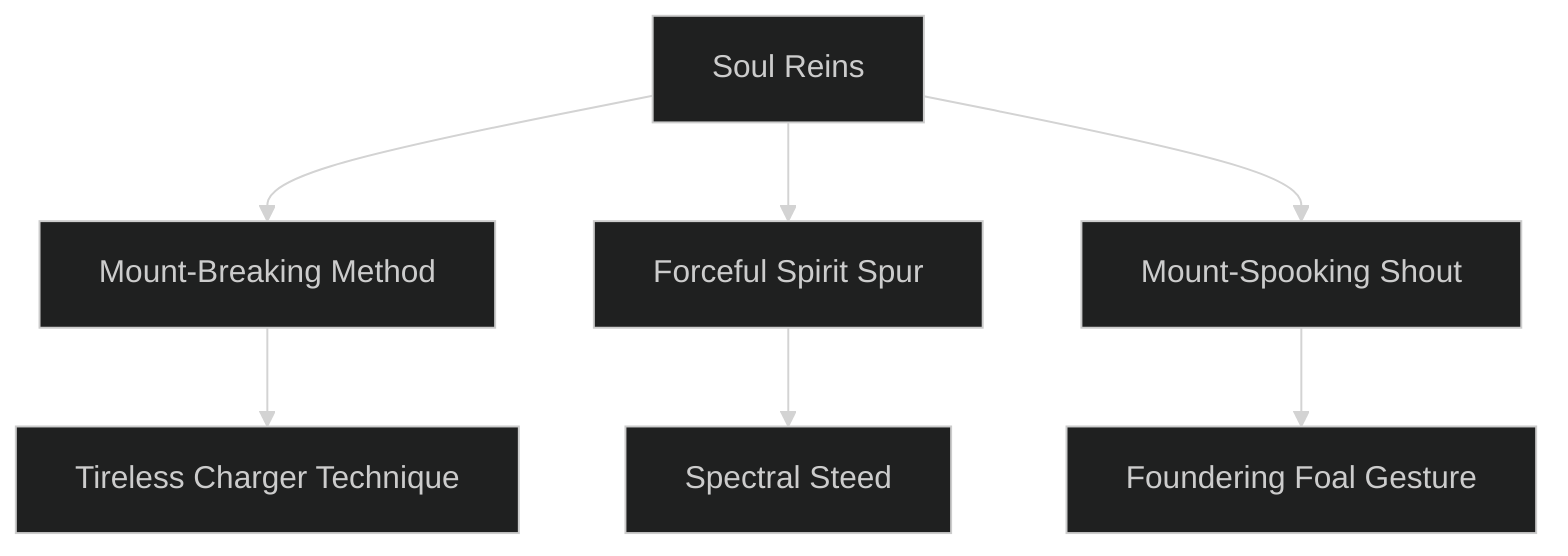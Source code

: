 ---
config:
  theme: dark
---
flowchart TD

    soul_reins[Soul Reins]
    click soul_reins callback "
        Soul Reins<br>
        <br>
        Cost: 1 mote per point<br>
        Duration: One scene<br>
        Type: Simple<br>
        Minimum Ride: 2<br>
        Minimum Essence: 1<br>
        Prerequisite Charms: None<br>
        <br>
        A character with this Charm can subdue a mount
        with his supernatural will. For every mote spent, the
        targeted animal has its Control Rating reduced by one
        point. If this reduces the steed’s Control Rating to zero, it
        obeys unhesitatingly and will jump to its death if so
        directed. Mounts tamed with this Charm only obey the
        Exalt. All other characters must contend with the beast’s
        normal Control Rating. Soul Reins only affects animals
        trained for riding — characters cannot jump on the back
        of a wild tyrant lizard and expect compliance.
        "

    mount_breaking_method[Mount-Breaking Method]
    soul_reins --> mount_breaking_method
    click mount_breaking_method callback "
        Mount-Breaking Method<br>
        <br>
        Cost: 10 motes, 1 Willpower<br>
        Duration: One scene<br>
        Type: Simple<br>
        Minimum Ride: 4<br>
        Minimum Essence: 2<br>
        Prerequisite Charms: Soul Reins<br>
        <br>
        Similar to Soul Reins, this Charm allows a deathknight
        to dominate a steed and subsume its will to her own. Unlike
        the lesser Charm, however, the effects of Mount-Breaking
        Method are permanent. The character’s player rolls Strength
        + Ride against a difficulty of the animal’s Control Rating.
        Each success permanently reduces the mount’s Control
        Rating by one point, to a minimum score of one. If the
        Abyssal’s player actually rolls enough successes to reduce a
        Control Rating to zero, the beast gains immunity to terror
        when ridden by the Exalt. Although the final outcome is a
        foregone conclusion based on the results of the roll, the
        character must still spend the rest of the scene aggressively
        taming her steed. Unless this roll is botched, the Exalt will
        not suffer injury during the training session. This Charm
        actually weakens the spirit of the beast rather than simply
        compelling obedience, so the mount’s new Control Rating
        applies to all riders. Mount-Breaking Method may affect any
        animal that can possibly be trained to accept a rider, even
        dangerous beasts such as hybroc and bear. The character
        must have a permanent Essence of 3 or higher to train exotic
        or deadly animals, however.
        "

    tireless_charger_technique[Tireless Charger Technique]
    mount_breaking_method --> tireless_charger_technique
    click tireless_charger_technique callback "
        Tireless Charger Technique<br>
        <br>
        Cost: 6 motes, 1 Willpower<br>
        Duration: Varies<br>
        Type: Simple<br>
        Minimum Ride: 5<br>
        Minimum Essence: 2<br>
        Prerequisite Charms: Mount-Breaking Method<br>
        <br>
        With this Charm, a mounted character can briefly
        sustain and push his horse with raw Essence. Tireless
        Charger Technique lasts until the Abyssal dismounts or a
        number of hours have passed equal to the deathknight’s
        Ride score. Enchanted steeds have boundless energy and
        never need to stop for food or water. However, the necrotic
        Essence powering this Charm also eats at the animal’s life
        force. For every hour or fraction thereof that the Charm is
        maintained, the horse suffers one level of unsoakable
        lethal damage. This damage is deferred until the Charm
        ends. After a horse suffers injury from this Charm, it
        cannot be safely re-enchanted with this Charm until it
        fully heals its wounds. Doing otherwise allows the horse to
        act at full strength again, but immediately kills the mount
        when the forced march ends.
        "

    forceful_spirit_spur[Forceful Spirit Spur]
    soul_reins --> forceful_spirit_spur
    click forceful_spirit_spur callback "
        Forceful Spirit Spur<br>
        <br>
        Cost: 3 motes<br>
        Duration: Instant<br>
        Type: Simple<br>
        Minimum Ride: 3<br>
        Minimum Essence: 2<br>
        Prerequisite Charms: Soul Reins<br>
        <br>
        An Abyssal with this Charm can silently summon her
        mount from great distances. The steed feels the bite of
        phantom spurs digging harshly into its flanks unless it
        moves at best possible speed toward the Exalt. This Charm
        has a range of (the character’s permanent Essence x 10)
        miles. The Abyssal must have clearly exerted dominance
        over the summoned animal at least once before it will
        answer a summons. Such dominance can have been
        achieved through physical (such as through beating or
        rough use of actual spurs) or mystical (as in the case of Soul
        Reins) means. While animals under the influence of this
        Charm never get distracted or become lost, they cannot
        circumvent complex obstacles any better than normal.
        The compulsion and pain inflicted by this Charm remain
        in force until the animal reaches its master or moves
        beyond range.
        "

    spectral_steed[Spectral Steed]
    forceful_spirit_spur --> spectral_steed
    click spectral_steed callback "
        Spectral Steed<br>
        <br>
        Cost: 10 motes, 1 Willpower<br>
        Duration: One day<br>
        Type: Simple<br>
        Minimum Ride: 5<br>
        Minimum Essence: 3<br>
        Prerequisite Charms: Forceful Spirit Spur<br>
        <br>
        With this Charm, a character may summon a ghost
        horse from the Essence of the Underworld. Materializing
        out of dusky smoke, the beast has the appearance of a pure
        black stallion with eyes like smoldering coals and sharp
        teeth no horse alive should have. It has the same statistics
        as a war horse of excellent quality (see Exalted, p. 316), but
        it is utterly tireless, fearless and inflicts 4L with a successful
        bite. Spectral steeds do not need food or drink, but enjoy
        the taste of human flesh and blood. If a character uses this
        Charm again before its duration expires, a new horse
        appears, and the old one dissolves with a screaming whinny.
        "

    mount_spooking_shout[Mount-Spooking Shout]
    soul_reins --> mount_spooking_shout
    click mount_spooking_shout callback "
        Mount-Spooking Shout<br>
        <br>
        Cost: 5 motes, 1 Willpower<br>
        Duration: Instant<br>
        Type: Simple<br>
        Minimum Ride: 4<br>
        Minimum Essence: 2<br>
        Prerequisite Charms: Soul Reins<br>
        <br>
        The Abyssal pours Essence into his voice, unleashing
        an unholy shriek that terrifies most steeds. All living
        mounts within earshot of the character rear and bolt unless
        the players of their riders or team drivers makes a successful
        Charisma + Ride roll against a difficulty of the shouting
        Abyssal’s Essence. Even if this roll succeeds, affected
        mounts remain skittish and add one to their Control
        Rating for the rest of the scene. This increase is cumulative
        if the Abyssal emits more than one such scream in a scene.
        Mount-Spooking Shout does not terrify the Abyssal’s own
        steed, nor does the Charm have any effect on beasts other
        than pack animals or actual mounts.
        "

    foundering_foal_gesture[Foundering Foal Gesture]
    mount_spooking_shout --> foundering_foal_gesture
    click foundering_foal_gesture callback "
        Foundering Foal Gesture<br>
        <br>
        Cost: 4 motes per animal, plus 1 Willpower<br>
        Duration: One scene<br>
        Type: Simple<br>
        Minimum Ride: 4<br>
        Minimum Essence: 3<br>
        Prerequisite Charms: Mount-Spooking Shout<br>
        <br>
        Gesturing sharply at a mount in her line of sight, the
        Abyssal curses her target with weakness and pain. The
        steed cannot move any faster than a walk unless pushed for
        short agonizing bursts by its rider. Foundering Foal Gesture
        can affect multiple animals at a cost of 4 motes each. As
        with Mount-Spooking Shout, this Charm only affects
        pack animals and steeds, although magical beasts and
        those strengthened with magic are also immune.
        "